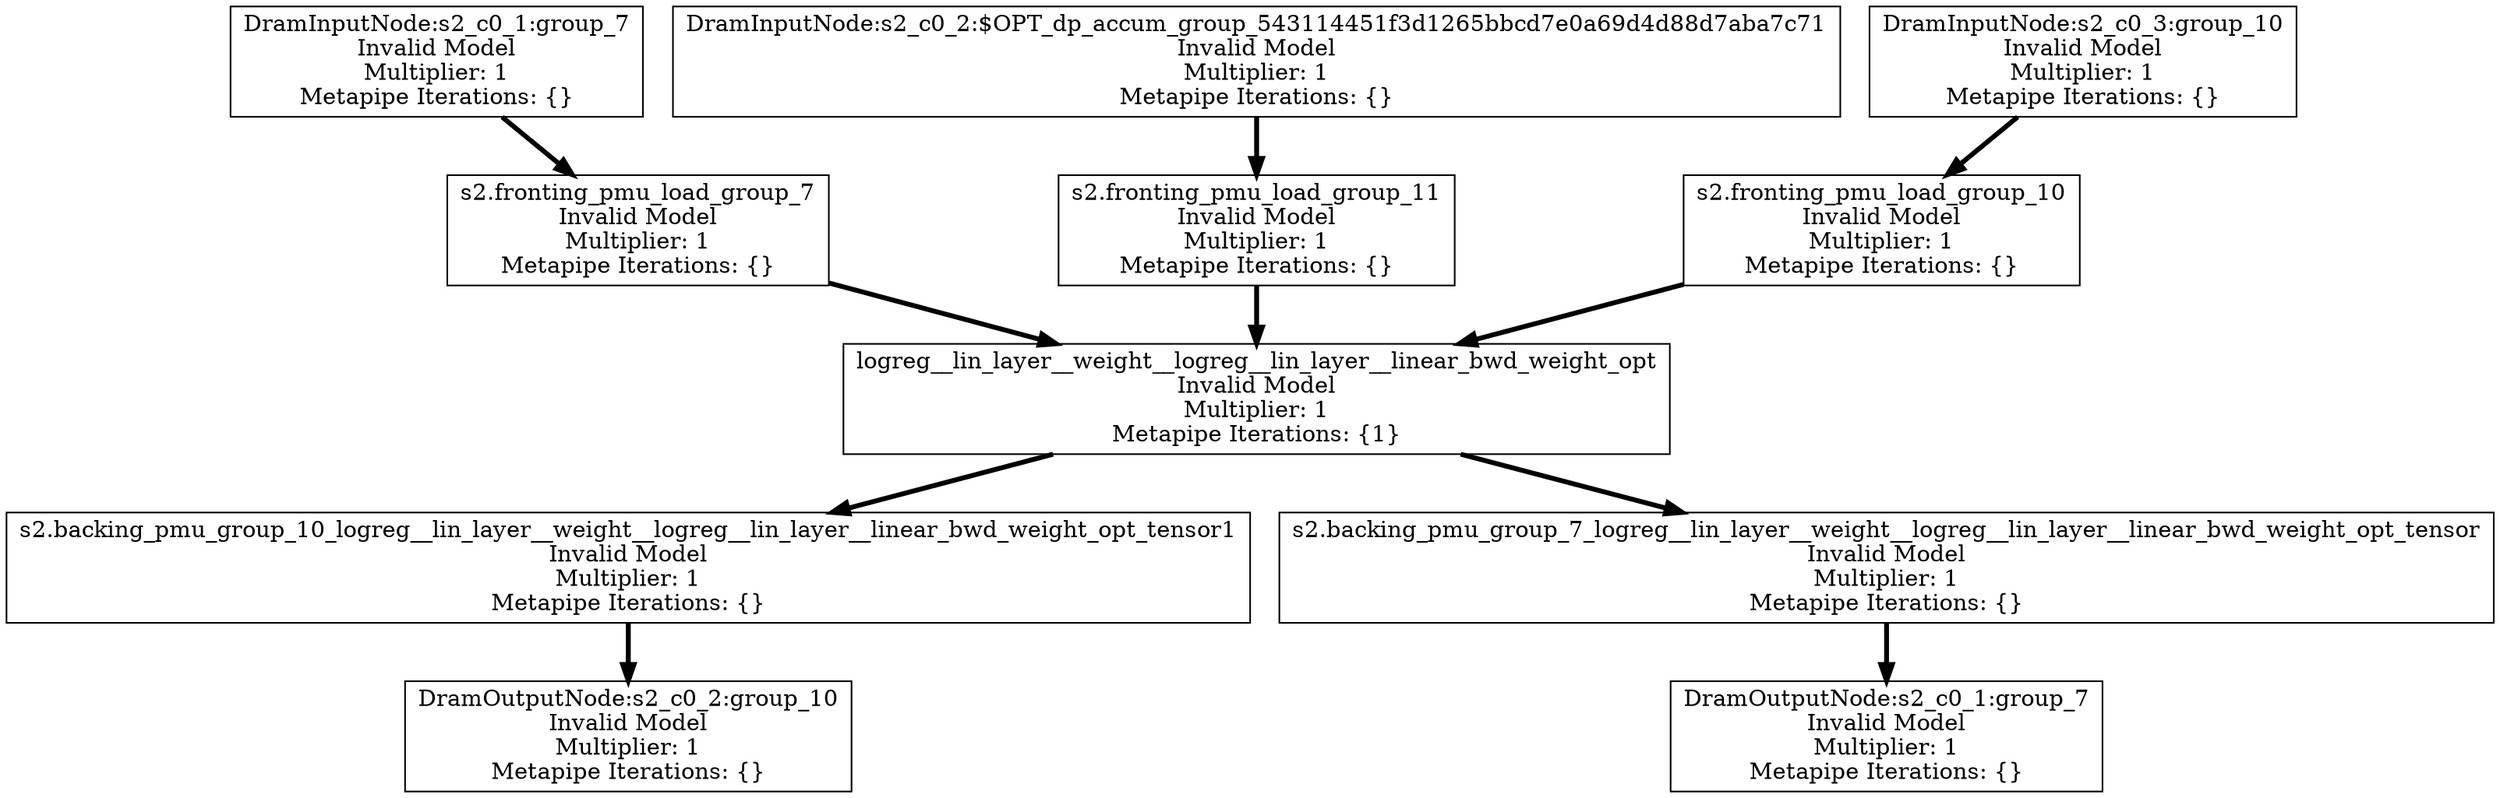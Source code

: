 digraph {
	node [shape=box]
	"0" [label= "logreg__lin_layer__weight__logreg__lin_layer__linear_bwd_weight_opt&#xA;Invalid Model&#xA;Multiplier: 1&#xA;Metapipe Iterations: {1}", tooltip= "logreg__lin_layer__weight__logreg__lin_layer__linear_bwd_weight_opt&#xA;Invalid Model&#xA;Multiplier: 1&#xA;Metapipe Iterations: {1}"];
	 "3"->"0" [color=black, penwidth=3 , tooltip="ExecGroup/vector"];
	 "4"->"0" [color=black, penwidth=3 , tooltip="ExecGroup/vector"];
	 "5"->"0" [color=black, penwidth=3 , tooltip="ExecGroup/vector"];
	"1" [label= "s2.backing_pmu_group_10_logreg__lin_layer__weight__logreg__lin_layer__linear_bwd_weight_opt_tensor1&#xA;Invalid Model&#xA;Multiplier: 1&#xA;Metapipe Iterations: {}", tooltip= "s2.backing_pmu_group_10_logreg__lin_layer__weight__logreg__lin_layer__linear_bwd_weight_opt_tensor1&#xA;Invalid Model&#xA;Multiplier: 1&#xA;Metapipe Iterations: {}"];
	 "0"->"1" [color=black, penwidth=3 , tooltip="ExecGroup/vector Iters: {1}"];
	"2" [label= "s2.backing_pmu_group_7_logreg__lin_layer__weight__logreg__lin_layer__linear_bwd_weight_opt_tensor&#xA;Invalid Model&#xA;Multiplier: 1&#xA;Metapipe Iterations: {}", tooltip= "s2.backing_pmu_group_7_logreg__lin_layer__weight__logreg__lin_layer__linear_bwd_weight_opt_tensor&#xA;Invalid Model&#xA;Multiplier: 1&#xA;Metapipe Iterations: {}"];
	 "0"->"2" [color=black, penwidth=3 , tooltip="ExecGroup/vector Iters: {1}"];
	"3" [label= "s2.fronting_pmu_load_group_7&#xA;Invalid Model&#xA;Multiplier: 1&#xA;Metapipe Iterations: {}", tooltip= "s2.fronting_pmu_load_group_7&#xA;Invalid Model&#xA;Multiplier: 1&#xA;Metapipe Iterations: {}"];
	 "8"->"3" [color=black, penwidth=3 , tooltip="ExecGroup/vector"];
	"4" [label= "s2.fronting_pmu_load_group_11&#xA;Invalid Model&#xA;Multiplier: 1&#xA;Metapipe Iterations: {}", tooltip= "s2.fronting_pmu_load_group_11&#xA;Invalid Model&#xA;Multiplier: 1&#xA;Metapipe Iterations: {}"];
	 "9"->"4" [color=black, penwidth=3 , tooltip="ExecGroup/vector"];
	"5" [label= "s2.fronting_pmu_load_group_10&#xA;Invalid Model&#xA;Multiplier: 1&#xA;Metapipe Iterations: {}", tooltip= "s2.fronting_pmu_load_group_10&#xA;Invalid Model&#xA;Multiplier: 1&#xA;Metapipe Iterations: {}"];
	 "10"->"5" [color=black, penwidth=3 , tooltip="ExecGroup/vector"];
	"6" [label= "DramOutputNode:s2_c0_1:group_7&#xA;Invalid Model&#xA;Multiplier: 1&#xA;Metapipe Iterations: {}", tooltip= "DramOutputNode:s2_c0_1:group_7&#xA;Invalid Model&#xA;Multiplier: 1&#xA;Metapipe Iterations: {}"];
	 "2"->"6" [color=black, penwidth=3 , tooltip="ExecGroup/vector"];
	"7" [label= "DramOutputNode:s2_c0_2:group_10&#xA;Invalid Model&#xA;Multiplier: 1&#xA;Metapipe Iterations: {}", tooltip= "DramOutputNode:s2_c0_2:group_10&#xA;Invalid Model&#xA;Multiplier: 1&#xA;Metapipe Iterations: {}"];
	 "1"->"7" [color=black, penwidth=3 , tooltip="ExecGroup/vector"];
	"8" [label= "DramInputNode:s2_c0_1:group_7&#xA;Invalid Model&#xA;Multiplier: 1&#xA;Metapipe Iterations: {}", tooltip= "DramInputNode:s2_c0_1:group_7&#xA;Invalid Model&#xA;Multiplier: 1&#xA;Metapipe Iterations: {}"];
	"9" [label= "DramInputNode:s2_c0_2:$OPT_dp_accum_group_543114451f3d1265bbcd7e0a69d4d88d7aba7c71&#xA;Invalid Model&#xA;Multiplier: 1&#xA;Metapipe Iterations: {}", tooltip= "DramInputNode:s2_c0_2:$OPT_dp_accum_group_543114451f3d1265bbcd7e0a69d4d88d7aba7c71&#xA;Invalid Model&#xA;Multiplier: 1&#xA;Metapipe Iterations: {}"];
	"10" [label= "DramInputNode:s2_c0_3:group_10&#xA;Invalid Model&#xA;Multiplier: 1&#xA;Metapipe Iterations: {}", tooltip= "DramInputNode:s2_c0_3:group_10&#xA;Invalid Model&#xA;Multiplier: 1&#xA;Metapipe Iterations: {}"];
}
